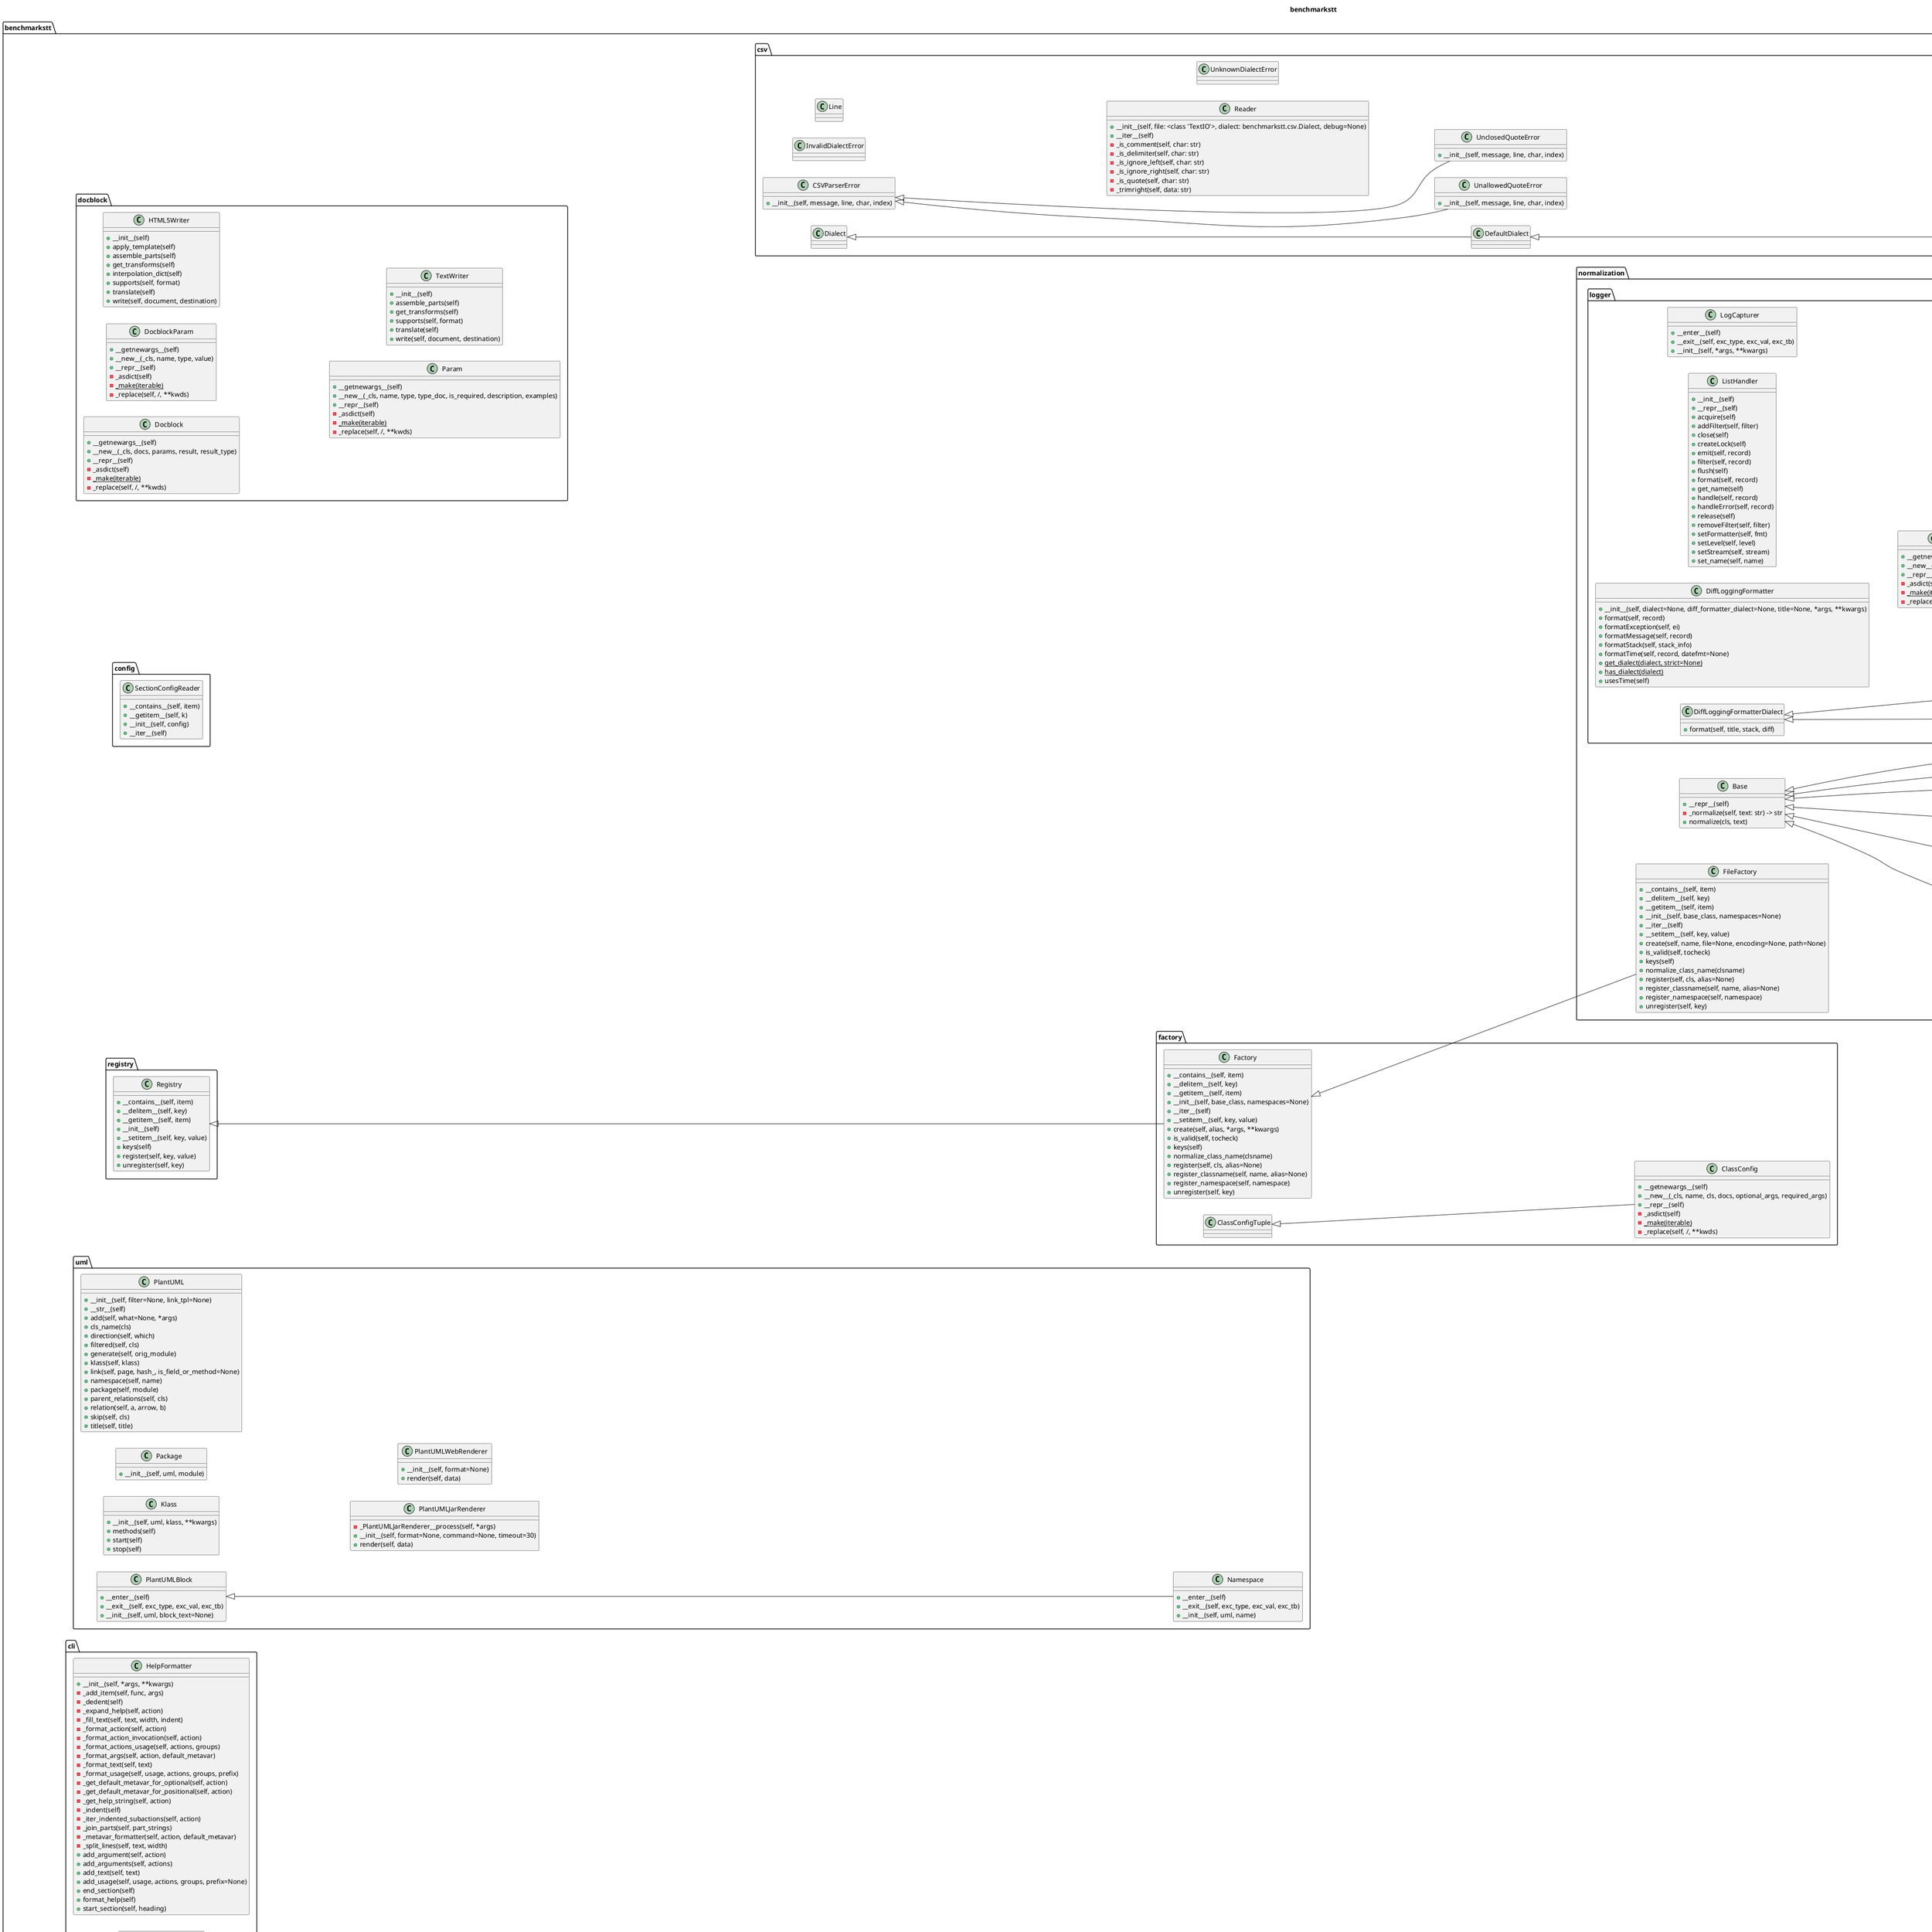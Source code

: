 @startuml

left to right direction
title benchmarkstt

package benchmarkstt.docblock {

	class benchmarkstt.docblock.Docblock [[https://benchmarkstt.readthedocs.io/en/latest/modules/benchmarkstt.docblock.html#benchmarkstt.docblock.Docblock]] {
		+__getnewargs__(self)
		+__new__(_cls, docs, params, result, result_type)
		+__repr__(self)
		-_asdict(self)
		{static} -_make(iterable)
		-_replace(self, /, **kwds)
	}


	class benchmarkstt.docblock.DocblockParam [[https://benchmarkstt.readthedocs.io/en/latest/modules/benchmarkstt.docblock.html#benchmarkstt.docblock.DocblockParam]] {
		+__getnewargs__(self)
		+__new__(_cls, name, type, value)
		+__repr__(self)
		-_asdict(self)
		{static} -_make(iterable)
		-_replace(self, /, **kwds)
	}


	class benchmarkstt.docblock.HTML5Writer [[https://benchmarkstt.readthedocs.io/en/latest/modules/benchmarkstt.docblock.html#benchmarkstt.docblock.HTML5Writer]] {
		+__init__(self)
		+apply_template(self)
		+assemble_parts(self)
		+get_transforms(self)
		+interpolation_dict(self)
		+supports(self, format)
		+translate(self)
		+write(self, document, destination)
	}


	class benchmarkstt.docblock.Param [[https://benchmarkstt.readthedocs.io/en/latest/modules/benchmarkstt.docblock.html#benchmarkstt.docblock.Param]] {
		+__getnewargs__(self)
		+__new__(_cls, name, type, type_doc, is_required, description, examples)
		+__repr__(self)
		-_asdict(self)
		{static} -_make(iterable)
		-_replace(self, /, **kwds)
	}


	class benchmarkstt.docblock.TextWriter [[https://benchmarkstt.readthedocs.io/en/latest/modules/benchmarkstt.docblock.html#benchmarkstt.docblock.TextWriter]] {
		+__init__(self)
		+assemble_parts(self)
		+get_transforms(self)
		+supports(self, format)
		+translate(self)
		+write(self, document, destination)
	}

}

package benchmarkstt.config {

	class benchmarkstt.config.SectionConfigReader [[https://benchmarkstt.readthedocs.io/en/latest/modules/benchmarkstt.config.html#benchmarkstt.config.SectionConfigReader]] {
		+__contains__(self, item)
		+__getitem__(self, k)
		+__init__(self, config)
		+__iter__(self)
	}

}

package benchmarkstt.registry {

	class benchmarkstt.registry.Registry [[https://benchmarkstt.readthedocs.io/en/latest/modules/benchmarkstt.registry.html#benchmarkstt.registry.Registry]] {
		+__contains__(self, item)
		+__delitem__(self, key)
		+__getitem__(self, item)
		+__init__(self)
		+__setitem__(self, key, value)
		+keys(self)
		+register(self, key, value)
		+unregister(self, key)
	}

}

package benchmarkstt {




}

package benchmarkstt.uml {

	class benchmarkstt.uml.Klass [[https://benchmarkstt.readthedocs.io/en/latest/modules/benchmarkstt.uml.html#benchmarkstt.uml.Klass]] {
		+__init__(self, uml, klass, **kwargs)
		+methods(self)
		+start(self)
		+stop(self)
	}


	class benchmarkstt.uml.Namespace [[https://benchmarkstt.readthedocs.io/en/latest/modules/benchmarkstt.uml.html#benchmarkstt.uml.Namespace]] {
		+__enter__(self)
		+__exit__(self, exc_type, exc_val, exc_tb)
		+__init__(self, uml, name)
	}


	class benchmarkstt.uml.Package [[https://benchmarkstt.readthedocs.io/en/latest/modules/benchmarkstt.uml.html#benchmarkstt.uml.Package]] {
		+__init__(self, uml, module)
	}



	class benchmarkstt.uml.PlantUML [[https://benchmarkstt.readthedocs.io/en/latest/modules/benchmarkstt.uml.html#benchmarkstt.uml.PlantUML]] {
		+__init__(self, filter=None, link_tpl=None)
		+__str__(self)
		+add(self, what=None, *args)
		+cls_name(cls)
		+direction(self, which)
		+filtered(self, cls)
		+generate(self, orig_module)
		+klass(self, klass)
		+link(self, page, hash_, is_field_or_method=None)
		+namespace(self, name)
		+package(self, module)
		+parent_relations(self, cls)
		+relation(self, a, arrow, b)
		+skip(self, cls)
		+title(self, title)
	}


	class benchmarkstt.uml.PlantUMLBlock [[https://benchmarkstt.readthedocs.io/en/latest/modules/benchmarkstt.uml.html#benchmarkstt.uml.PlantUMLBlock]] {
		+__enter__(self)
		+__exit__(self, exc_type, exc_val, exc_tb)
		+__init__(self, uml, block_text=None)
	}


	class benchmarkstt.uml.PlantUMLJarRenderer [[https://benchmarkstt.readthedocs.io/en/latest/modules/benchmarkstt.uml.html#benchmarkstt.uml.PlantUMLJarRenderer]] {
		-_PlantUMLJarRenderer__process(self, *args)
		+__init__(self, format=None, command=None, timeout=30)
		+render(self, data)
	}


	class benchmarkstt.uml.PlantUMLWebRenderer [[https://benchmarkstt.readthedocs.io/en/latest/modules/benchmarkstt.uml.html#benchmarkstt.uml.PlantUMLWebRenderer]] {
		+__init__(self, format=None)
		+render(self, data)
	}


}

package benchmarkstt {




}

package benchmarkstt.factory {

	class benchmarkstt.factory.ClassConfig [[https://benchmarkstt.readthedocs.io/en/latest/modules/benchmarkstt.factory.html#benchmarkstt.factory.ClassConfig]] {
		+__getnewargs__(self)
		+__new__(_cls, name, cls, docs, optional_args, required_args)
		+__repr__(self)
		-_asdict(self)
		{static} -_make(iterable)
		-_replace(self, /, **kwds)
	}


	class benchmarkstt.factory.Factory [[https://benchmarkstt.readthedocs.io/en/latest/modules/benchmarkstt.factory.html#benchmarkstt.factory.Factory]] {
		+__contains__(self, item)
		+__delitem__(self, key)
		+__getitem__(self, item)
		+__init__(self, base_class, namespaces=None)
		+__iter__(self)
		+__setitem__(self, key, value)
		+create(self, alias, *args, **kwargs)
		+is_valid(self, tocheck)
		+keys(self)
		+normalize_class_name(clsname)
		+register(self, cls, alias=None)
		+register_classname(self, name, alias=None)
		+register_namespace(self, namespace)
		+unregister(self, key)
	}


}

package benchmarkstt.cli {


	class benchmarkstt.cli.HelpFormatter [[https://benchmarkstt.readthedocs.io/en/latest/modules/benchmarkstt.cli.html#benchmarkstt.cli.HelpFormatter]] {
		+__init__(self, *args, **kwargs)
		-_add_item(self, func, args)
		-_dedent(self)
		-_expand_help(self, action)
		-_fill_text(self, text, width, indent)
		-_format_action(self, action)
		-_format_action_invocation(self, action)
		-_format_actions_usage(self, actions, groups)
		-_format_args(self, action, default_metavar)
		-_format_text(self, text)
		-_format_usage(self, usage, actions, groups, prefix)
		-_get_default_metavar_for_optional(self, action)
		-_get_default_metavar_for_positional(self, action)
		-_get_help_string(self, action)
		-_indent(self)
		-_iter_indented_subactions(self, action)
		-_join_parts(self, part_strings)
		-_metavar_formatter(self, action, default_metavar)
		-_split_lines(self, text, width)
		+add_argument(self, action)
		+add_arguments(self, actions)
		+add_text(self, text)
		+add_usage(self, usage, actions, groups, prefix=None)
		+end_section(self)
		+format_help(self)
		+start_section(self, heading)
	}


	class benchmarkstt.modules.Modules [[https://benchmarkstt.readthedocs.io/en/latest/modules/benchmarkstt.modules.html#benchmarkstt.modules.Modules]] {
		+__getattr__(self, name)
		+__getitem__(self, key)
		+__init__(self, sub_module=None)
		+__iter__(self)
		+keys(self)
	}


	class benchmarkstt.cli._ActionWithArguments [[https://benchmarkstt.readthedocs.io/en/latest/modules/benchmarkstt.cli.html#benchmarkstt.cli._ActionWithArguments]] {
	}


}

package benchmarkstt.csv {

	class benchmarkstt.csv.CSVParserError [[https://benchmarkstt.readthedocs.io/en/latest/modules/benchmarkstt.csv.html#benchmarkstt.csv.CSVParserError]] {
		+__init__(self, message, line, char, index)
	}


	class benchmarkstt.csv.DefaultDialect [[https://benchmarkstt.readthedocs.io/en/latest/modules/benchmarkstt.csv.html#benchmarkstt.csv.DefaultDialect]] {
	}



	class benchmarkstt.csv.Dialect [[https://benchmarkstt.readthedocs.io/en/latest/modules/benchmarkstt.csv.html#benchmarkstt.csv.Dialect]] {
	}



	class benchmarkstt.csv.InvalidDialectError [[https://benchmarkstt.readthedocs.io/en/latest/modules/benchmarkstt.csv.html#benchmarkstt.csv.InvalidDialectError]] {
	}


	class benchmarkstt.csv.Line [[https://benchmarkstt.readthedocs.io/en/latest/modules/benchmarkstt.csv.html#benchmarkstt.csv.Line]] {
	}


	class benchmarkstt.csv.Reader [[https://benchmarkstt.readthedocs.io/en/latest/modules/benchmarkstt.csv.html#benchmarkstt.csv.Reader]] {
		+__init__(self, file: <class 'TextIO'>, dialect: benchmarkstt.csv.Dialect, debug=None)
		+__iter__(self)
		-_is_comment(self, char: str)
		-_is_delimiter(self, char: str)
		-_is_ignore_left(self, char: str)
		-_is_ignore_right(self, char: str)
		-_is_quote(self, char: str)
		-_trimright(self, data: str)
	}


	class benchmarkstt.csv.UnallowedQuoteError [[https://benchmarkstt.readthedocs.io/en/latest/modules/benchmarkstt.csv.html#benchmarkstt.csv.UnallowedQuoteError]] {
		+__init__(self, message, line, char, index)
	}


	class benchmarkstt.csv.UnclosedQuoteError [[https://benchmarkstt.readthedocs.io/en/latest/modules/benchmarkstt.csv.html#benchmarkstt.csv.UnclosedQuoteError]] {
		+__init__(self, message, line, char, index)
	}


	class benchmarkstt.csv.UnknownDialectError [[https://benchmarkstt.readthedocs.io/en/latest/modules/benchmarkstt.csv.html#benchmarkstt.csv.UnknownDialectError]] {
	}


	class benchmarkstt.csv.WhitespaceDialect [[https://benchmarkstt.readthedocs.io/en/latest/modules/benchmarkstt.csv.html#benchmarkstt.csv.WhitespaceDialect]] {
	}


}

package benchmarkstt.modules {

	class benchmarkstt.modules.LoadObjectProxy [[https://benchmarkstt.readthedocs.io/en/latest/modules/benchmarkstt.modules.html#benchmarkstt.modules.LoadObjectProxy]] {
		+__getattribute__(self, item)
		+__init__(self, name, *args, **kwargs)
	}



	class benchmarkstt.modules.Proxy [[https://benchmarkstt.readthedocs.io/en/latest/modules/benchmarkstt.modules.html#benchmarkstt.modules.Proxy]] {
		+__getattribute__(self, item)
		+__init__(self, instance)
	}

}

package benchmarkstt.schema {

	class benchmarkstt.schema.Item [[https://benchmarkstt.readthedocs.io/en/latest/modules/benchmarkstt.schema.html#benchmarkstt.schema.Item]] {
		+__contains__(self, key)
		+__eq__(self, other)
		+__getitem__(self, k)
		+__init__(self, *args, **kwargs)
		+__iter__(self)
		+__len__(self) -> int
		+__ne__(self, other)
		+__repr__(self)
		{static} +__subclasshook__(C)
		-_asdict(self)
		+get(self, key, default=None)
		+items(self)
		+json(self, **kwargs)
		+keys(self)
		+values(self)
	}


	class benchmarkstt.schema.JSONDecoder [[https://benchmarkstt.readthedocs.io/en/latest/modules/benchmarkstt.schema.html#benchmarkstt.schema.JSONDecoder]] {
		+__init__(self, *args, **kwargs)
		+decode(self, *args, **kwargs)
		+object_hook(obj)
		+raw_decode(self, s, idx=0)
	}


	class benchmarkstt.schema.JSONEncoder [[https://benchmarkstt.readthedocs.io/en/latest/modules/benchmarkstt.schema.html#benchmarkstt.schema.JSONEncoder]] {
		+__init__(self, *, skipkeys=False, ensure_ascii=True, check_circular=True, allow_nan=True, sort_keys=False, indent=None, separators=None, default=None)
		+default(self, o)
		+encode(self, obj)
		+iterencode(self, o, _one_shot=False)
	}



	class benchmarkstt.schema.Meta [[https://benchmarkstt.readthedocs.io/en/latest/modules/benchmarkstt.schema.html#benchmarkstt.schema.Meta]] {
	}


	class benchmarkstt.schema.Schema [[https://benchmarkstt.readthedocs.io/en/latest/modules/benchmarkstt.schema.html#benchmarkstt.schema.Schema]] {
		-_Schema__dump(self, *args, **kwargs)
		-_Schema__dumps(self, *args, **kwargs)
		+__eq__(self, other)
		+__getitem__(self, item)
		+__init__(self, data=None)
		+__iter__(self)
		+__len__(self)
		+__ne__(self, other)
		+__repr__(self)
		-_aslist(self)
		+append(self, obj: Union[benchmarkstt.schema.Item, dict])
		+dump(cls, *args, **kwargs)
		+dumps(cls, *args, **kwargs)
		+extend(self, iterable)
		+json(self, **kwargs)
		+load(*args, **kwargs)
		+loads(*args, **kwargs)
	}


	class benchmarkstt.schema.SchemaError [[https://benchmarkstt.readthedocs.io/en/latest/modules/benchmarkstt.schema.html#benchmarkstt.schema.SchemaError]] {
	}


	class benchmarkstt.schema.SchemaInvalidItemError [[https://benchmarkstt.readthedocs.io/en/latest/modules/benchmarkstt.schema.html#benchmarkstt.schema.SchemaInvalidItemError]] {
	}


	class benchmarkstt.schema.SchemaJSONError [[https://benchmarkstt.readthedocs.io/en/latest/modules/benchmarkstt.schema.html#benchmarkstt.schema.SchemaJSONError]] {
	}


}

package benchmarkstt.decorators {

}

package benchmarkstt.benchmark {
}

package benchmarkstt.benchmark {
}

package benchmarkstt.benchmark {
}

package benchmarkstt.metrics {

	class benchmarkstt.metrics.Base [[https://benchmarkstt.readthedocs.io/en/latest/modules/benchmarkstt.metrics.html#benchmarkstt.metrics.Base]] {
		+compare(self, ref: benchmarkstt.schema.Schema, hyp: benchmarkstt.schema.Schema)
	}



}

package benchmarkstt.metrics {



}

package benchmarkstt.metrics {



}

package benchmarkstt.metrics.core {


	class benchmarkstt.metrics.core.DiffCounts [[https://benchmarkstt.readthedocs.io/en/latest/modules/benchmarkstt.metrics.core.html#benchmarkstt.metrics.core.DiffCounts]] {
		+__init__(self, differ_class=None)
		+compare(self, ref: benchmarkstt.schema.Schema, hyp: benchmarkstt.schema.Schema)
	}


	class benchmarkstt.metrics.core.OpcodeCounts [[https://benchmarkstt.readthedocs.io/en/latest/modules/benchmarkstt.metrics.core.html#benchmarkstt.metrics.core.OpcodeCounts]] {
		+__getnewargs__(self)
		+__new__(_cls, equal, replace, insert, delete)
		+__repr__(self)
		-_asdict(self)
		{static} -_make(iterable)
		-_replace(self, /, **kwds)
	}


	class benchmarkstt.diff.core.RatcliffObershelp [[https://benchmarkstt.readthedocs.io/en/latest/modules/benchmarkstt.diff.core.html#benchmarkstt.diff.core.RatcliffObershelp]] {
		-_SequenceMatcher__chain_b(self)
		+__init__(self, a, b, *args, **kwargs)
		+find_longest_match(self, alo, ahi, blo, bhi)
		+get_grouped_opcodes(self, n=3)
		+get_matching_blocks(self)
		+get_opcodes(self)
		+quick_ratio(self)
		+ratio(self)
		+real_quick_ratio(self)
		+set_seq1(self, a)
		+set_seq2(self, b)
		+set_seqs(self, a, b)
	}



	class benchmarkstt.metrics.core.WER [[https://benchmarkstt.readthedocs.io/en/latest/modules/benchmarkstt.metrics.core.html#benchmarkstt.metrics.core.WER]] {
		+__init__(self, mode=None, differ_class=None)
		+compare(self, ref: benchmarkstt.schema.Schema, hyp: benchmarkstt.schema.Schema)
	}


	class benchmarkstt.metrics.core.WordDiffs [[https://benchmarkstt.readthedocs.io/en/latest/modules/benchmarkstt.metrics.core.html#benchmarkstt.metrics.core.WordDiffs]] {
		+__init__(self, dialect=None, differ_class=None)
		+compare(self, ref: benchmarkstt.schema.Schema, hyp: benchmarkstt.schema.Schema)
	}

}

package benchmarkstt.normalization {

	class benchmarkstt.normalization.Base [[https://benchmarkstt.readthedocs.io/en/latest/modules/benchmarkstt.normalization.html#benchmarkstt.normalization.Base]] {
		+__repr__(self)
		-_normalize(self, text: str) -> str
		+normalize(cls, text)
	}


	class benchmarkstt.normalization.BaseWithFileSupport [[https://benchmarkstt.readthedocs.io/en/latest/modules/benchmarkstt.normalization.html#benchmarkstt.normalization.BaseWithFileSupport]] {
		+__repr__(self)
		-_normalize(self, text: str) -> str
		+normalize(cls, text)
	}



	class benchmarkstt.normalization.File [[https://benchmarkstt.readthedocs.io/en/latest/modules/benchmarkstt.normalization.html#benchmarkstt.normalization.File]] {
		+__init__(self, normalizer, file, encoding=None, path=None)
		+__repr__(self)
		-_normalize(self, text: str) -> str
		+normalize(cls, text)
	}


	class benchmarkstt.normalization.FileFactory [[https://benchmarkstt.readthedocs.io/en/latest/modules/benchmarkstt.normalization.html#benchmarkstt.normalization.FileFactory]] {
		+__contains__(self, item)
		+__delitem__(self, key)
		+__getitem__(self, item)
		+__init__(self, base_class, namespaces=None)
		+__iter__(self)
		+__setitem__(self, key, value)
		+create(self, name, file=None, encoding=None, path=None)
		+is_valid(self, tocheck)
		+keys(self)
		+normalize_class_name(clsname)
		+register(self, cls, alias=None)
		+register_classname(self, name, alias=None)
		+register_namespace(self, namespace)
		+unregister(self, key)
	}


	class benchmarkstt.normalization.NormalizationComposite [[https://benchmarkstt.readthedocs.io/en/latest/modules/benchmarkstt.normalization.html#benchmarkstt.normalization.NormalizationComposite]] {
		+__init__(self, title=None)
		+__repr__(self)
		-_normalize(self, text: str) -> str
		+add(self, normalizer)
		+normalize(cls, text)
	}

}

package benchmarkstt.normalization {






}

package benchmarkstt.normalization {






}

package benchmarkstt.normalization.core {

	class benchmarkstt.normalization.core.Config [[https://benchmarkstt.readthedocs.io/en/latest/modules/benchmarkstt.normalization.core.html#benchmarkstt.normalization.core.Config]] {
		+__init__(self, file, section=None, encoding=None)
		+__repr__(self)
		-_normalize(self, text: str) -> str
		{static} +default_section(section)
		+normalize(cls, text)
		{static} +refresh_docstring()
	}


	class benchmarkstt.normalization.core.ConfigSectionNotFoundError [[https://benchmarkstt.readthedocs.io/en/latest/modules/benchmarkstt.normalization.core.html#benchmarkstt.normalization.core.ConfigSectionNotFoundError]] {
	}


	class benchmarkstt.normalization.core.Lowercase [[https://benchmarkstt.readthedocs.io/en/latest/modules/benchmarkstt.normalization.core.html#benchmarkstt.normalization.core.Lowercase]] {
		+__repr__(self)
		-_normalize(self, text: str) -> str
		+normalize(cls, text)
	}


	class benchmarkstt.normalization.core.Regex [[https://benchmarkstt.readthedocs.io/en/latest/modules/benchmarkstt.normalization.core.html#benchmarkstt.normalization.core.Regex]] {
		+__init__(self, search: str, replace: str)
		+__repr__(self)
		-_normalize(self, text: str) -> str
		+normalize(cls, text)
	}


	class benchmarkstt.normalization.core.Replace [[https://benchmarkstt.readthedocs.io/en/latest/modules/benchmarkstt.normalization.core.html#benchmarkstt.normalization.core.Replace]] {
		+__init__(self, search: str, replace: str)
		+__repr__(self)
		-_normalize(self, text: str) -> str
		+normalize(cls, text)
	}


	class benchmarkstt.normalization.core.ReplaceWords [[https://benchmarkstt.readthedocs.io/en/latest/modules/benchmarkstt.normalization.core.html#benchmarkstt.normalization.core.ReplaceWords]] {
		+__init__(self, search: str, replace: str)
		+__repr__(self)
		-_normalize(self, text: str) -> str
		-_replacement_callback(self, matches)
		+normalize(cls, text)
	}


	class benchmarkstt.normalization.core.Unidecode [[https://benchmarkstt.readthedocs.io/en/latest/modules/benchmarkstt.normalization.core.html#benchmarkstt.normalization.core.Unidecode]] {
		+__repr__(self)
		-_normalize(self, text: str) -> str
		+normalize(cls, text)
	}

}

package benchmarkstt.normalization.logger {

	class benchmarkstt.diff.formatter.DiffFormatter [[https://benchmarkstt.readthedocs.io/en/latest/modules/benchmarkstt.diff.formatter.html#benchmarkstt.diff.formatter.DiffFormatter]] {
		+__init__(self, dialect=None, *args, **kwargs)
		+diff(self, a, b, opcodes=None, preprocessor=None)
		{static} +has_dialect(dialect)
	}


	class benchmarkstt.normalization.logger.DiffLoggingDictFormatterDialect [[https://benchmarkstt.readthedocs.io/en/latest/modules/benchmarkstt.normalization.logger.html#benchmarkstt.normalization.logger.DiffLoggingDictFormatterDialect]] {
		+format(self, title, stack, diff)
	}


	class benchmarkstt.normalization.logger.DiffLoggingFormatter [[https://benchmarkstt.readthedocs.io/en/latest/modules/benchmarkstt.normalization.logger.html#benchmarkstt.normalization.logger.DiffLoggingFormatter]] {
		+__init__(self, dialect=None, diff_formatter_dialect=None, title=None, *args, **kwargs)
		+format(self, record)
		+formatException(self, ei)
		+formatMessage(self, record)
		+formatStack(self, stack_info)
		+formatTime(self, record, datefmt=None)
		{static} +get_dialect(dialect, strict=None)
		{static} +has_dialect(dialect)
		+usesTime(self)
	}


	class benchmarkstt.normalization.logger.DiffLoggingFormatterDialect [[https://benchmarkstt.readthedocs.io/en/latest/modules/benchmarkstt.normalization.logger.html#benchmarkstt.normalization.logger.DiffLoggingFormatterDialect]] {
		+format(self, title, stack, diff)
	}


	class benchmarkstt.normalization.logger.DiffLoggingTextFormatterDialect [[https://benchmarkstt.readthedocs.io/en/latest/modules/benchmarkstt.normalization.logger.html#benchmarkstt.normalization.logger.DiffLoggingTextFormatterDialect]] {
		+format(self, title, stack, diff)
	}


	class benchmarkstt.normalization.logger.ListHandler [[https://benchmarkstt.readthedocs.io/en/latest/modules/benchmarkstt.normalization.logger.html#benchmarkstt.normalization.logger.ListHandler]] {
		+__init__(self)
		+__repr__(self)
		+acquire(self)
		+addFilter(self, filter)
		+close(self)
		+createLock(self)
		+emit(self, record)
		+filter(self, record)
		+flush(self)
		+format(self, record)
		+get_name(self)
		+handle(self, record)
		+handleError(self, record)
		+release(self)
		+removeFilter(self, filter)
		+setFormatter(self, fmt)
		+setLevel(self, level)
		+setStream(self, stream)
		+set_name(self, name)
	}


	class benchmarkstt.normalization.logger.LogCapturer [[https://benchmarkstt.readthedocs.io/en/latest/modules/benchmarkstt.normalization.logger.html#benchmarkstt.normalization.logger.LogCapturer]] {
		+__enter__(self)
		+__exit__(self, exc_type, exc_val, exc_tb)
		+__init__(self, *args, **kwargs)
	}


	class benchmarkstt.normalization.logger.Logger [[https://benchmarkstt.readthedocs.io/en/latest/modules/benchmarkstt.normalization.logger.html#benchmarkstt.normalization.logger.Logger]] {
	}


	class benchmarkstt.normalization.logger.NormalizedLogItem [[https://benchmarkstt.readthedocs.io/en/latest/modules/benchmarkstt.normalization.logger.html#benchmarkstt.normalization.logger.NormalizedLogItem]] {
		+__getnewargs__(self)
		+__new__(_cls, stack, original, normalized)
		+__repr__(self)
		-_asdict(self)
		{static} -_make(iterable)
		-_replace(self, /, **kwds)
	}


}

package benchmarkstt.input {

	class benchmarkstt.input.Base [[https://benchmarkstt.readthedocs.io/en/latest/modules/benchmarkstt.input.html#benchmarkstt.input.Base]] {
		+__iter__(self)
	}


}

package benchmarkstt.input.core {

	class benchmarkstt.input.core.File [[https://benchmarkstt.readthedocs.io/en/latest/modules/benchmarkstt.input.core.html#benchmarkstt.input.core.File]] {
		+__init__(self, file, input_type=None, normalizer=None)
		+__iter__(self)
		{static} +available_types()
	}


	class benchmarkstt.input.core.PlainText [[https://benchmarkstt.readthedocs.io/en/latest/modules/benchmarkstt.input.core.html#benchmarkstt.input.core.PlainText]] {
		+__init__(self, text, segmenter=None, normalizer=None)
		+__iter__(self)
	}

}

package benchmarkstt.segmentation {

	class benchmarkstt.segmentation.Base [[https://benchmarkstt.readthedocs.io/en/latest/modules/benchmarkstt.segmentation.html#benchmarkstt.segmentation.Base]] {
		+__iter__(self)
	}


}

package benchmarkstt.segmentation.core {



	class benchmarkstt.segmentation.core.Simple [[https://benchmarkstt.readthedocs.io/en/latest/modules/benchmarkstt.segmentation.core.html#benchmarkstt.segmentation.core.Simple]] {
		+__init__(self, text: str, pattern='[\\n\\t\\s]+', normalizer=None)
		+__iter__(self)
	}

}

package benchmarkstt.output {

	class benchmarkstt.output.Base [[https://benchmarkstt.readthedocs.io/en/latest/modules/benchmarkstt.output.html#benchmarkstt.output.Base]] {
		+__enter__(self)
		+__exit__(self, exc_type, exc_val, exc_tb)
		+result(self, title, result)
	}


}

package benchmarkstt.output.core {

	class benchmarkstt.output.core.Json [[https://benchmarkstt.readthedocs.io/en/latest/modules/benchmarkstt.output.core.html#benchmarkstt.output.core.Json]] {
		+__enter__(self)
		+__exit__(self, exc_type, exc_val, exc_tb)
		+__init__(self)
		+result(self, title, result)
	}


	class benchmarkstt.output.core.MarkDown [[https://benchmarkstt.readthedocs.io/en/latest/modules/benchmarkstt.output.core.html#benchmarkstt.output.core.MarkDown]] {
		+__enter__(self)
		+__exit__(self, exc_type, exc_val, exc_tb)
		+print(self, result)
		+result(self, title, result)
	}



	class benchmarkstt.output.core.ReStructuredText [[https://benchmarkstt.readthedocs.io/en/latest/modules/benchmarkstt.output.core.html#benchmarkstt.output.core.ReStructuredText]] {
		+__enter__(self)
		+__exit__(self, exc_type, exc_val, exc_tb)
		+print(self, result)
		+result(self, title, result)
	}



	class benchmarkstt.output.core.SimpleTextBase [[https://benchmarkstt.readthedocs.io/en/latest/modules/benchmarkstt.output.core.html#benchmarkstt.output.core.SimpleTextBase]] {
		+__enter__(self)
		+__exit__(self, exc_type, exc_val, exc_tb)
		+print(self, result)
		+result(self, title, result)
	}

}

package benchmarkstt.diff.formatter {

	class benchmarkstt.diff.formatter.CLIDiffDialect [[https://benchmarkstt.readthedocs.io/en/latest/modules/benchmarkstt.diff.formatter.html#benchmarkstt.diff.formatter.CLIDiffDialect]] {
		+__enter__(self)
		+__exit__(self, exc_type, exc_val, exc_tb)
		+__init__(self, show_color_key=None)
		+output(self)
		+preprocessor(txt)
	}


	class benchmarkstt.diff.formatter.Dialect [[https://benchmarkstt.readthedocs.io/en/latest/modules/benchmarkstt.diff.formatter.html#benchmarkstt.diff.formatter.Dialect]] {
		+__enter__(self)
		+__exit__(self, exc_type, exc_val, exc_tb)
		+__init__(self)
		+output(self)
	}



	class benchmarkstt.diff.formatter.HTMLDiffDialect [[https://benchmarkstt.readthedocs.io/en/latest/modules/benchmarkstt.diff.formatter.html#benchmarkstt.diff.formatter.HTMLDiffDialect]] {
		+__enter__(self)
		+__exit__(self, exc_type, exc_val, exc_tb)
		+__init__(self)
		+output(self)
		+preprocessor(txt)
	}


	class benchmarkstt.diff.formatter.JSONDiffDialect [[https://benchmarkstt.readthedocs.io/en/latest/modules/benchmarkstt.diff.formatter.html#benchmarkstt.diff.formatter.JSONDiffDialect]] {
		+__enter__(self)
		+__exit__(self, exc_type, exc_val, exc_tb)
		+__init__(self)
		-_format(self, kind, txt, txt2=None)
		+delete_format(self, txt)
		+equal_format(self, txt)
		+insert_format(self, txt)
		+output(self)
		+preprocessor(txt)
		+replace_format(self, a, b)
	}


	class benchmarkstt.diff.formatter.ListDialect [[https://benchmarkstt.readthedocs.io/en/latest/modules/benchmarkstt.diff.formatter.html#benchmarkstt.diff.formatter.ListDialect]] {
		+__enter__(self)
		+__exit__(self, exc_type, exc_val, exc_tb)
		+__init__(self)
		-_format(self, kind, txt, txt2=None)
		+delete_format(self, txt)
		+equal_format(self, txt)
		+insert_format(self, txt)
		+output(self)
		+preprocessor(txt)
		+replace_format(self, a, b)
	}



	class benchmarkstt.diff.formatter.RestructuredTextDialect [[https://benchmarkstt.readthedocs.io/en/latest/modules/benchmarkstt.diff.formatter.html#benchmarkstt.diff.formatter.RestructuredTextDialect]] {
		+__enter__(self)
		+__exit__(self, exc_type, exc_val, exc_tb)
		+__init__(self, show_color_key=None)
		+output(self)
		+preprocessor(txt)
	}




	class benchmarkstt.diff.formatter.UTF8Dialect [[https://benchmarkstt.readthedocs.io/en/latest/modules/benchmarkstt.diff.formatter.html#benchmarkstt.diff.formatter.UTF8Dialect]] {
		+__enter__(self)
		+__exit__(self, exc_type, exc_val, exc_tb)
		+__init__(self)
		+delete_format(self, txt)
		+insert_format(self, txt)
		+output(self)
		+preprocessor(txt)
	}

}

package benchmarkstt.diff {

	class benchmarkstt.diff.Base [[https://benchmarkstt.readthedocs.io/en/latest/modules/benchmarkstt.diff.html#benchmarkstt.diff.Base]] {
		+__init__(self, a='', b='')
		+get_opcodes(self)
	}


}

package benchmarkstt.diff.core {



}

package benchmarkstt.api {
}

package benchmarkstt.api {
}

package benchmarkstt.api.jsonrpc {

	class benchmarkstt.api.jsonrpc.DefaultMethods [[https://benchmarkstt.readthedocs.io/en/latest/modules/benchmarkstt.api.jsonrpc.html#benchmarkstt.api.jsonrpc.DefaultMethods]] {
		+help(methods)
		+version()
	}


	class benchmarkstt.api.jsonrpc.MagicMethods [[https://benchmarkstt.readthedocs.io/en/latest/modules/benchmarkstt.api.jsonrpc.html#benchmarkstt.api.jsonrpc.MagicMethods]] {
		+__init__(self)
		+is_safe_path(path)
		+load(self, name, module)
		+register(self, name, callback)
		+serve(self, config, callback)
	}




	class benchmarkstt.api.jsonrpc.SecurityError [[https://benchmarkstt.readthedocs.io/en/latest/modules/benchmarkstt.api.jsonrpc.html#benchmarkstt.api.jsonrpc.SecurityError]] {
	}


}

package benchmarkstt.api.gunicorn {
}


benchmarkstt.uml.Namespace --up--|> benchmarkstt.uml.PlantUMLBlock
benchmarkstt.factory.ClassConfig --up--|> benchmarkstt.factory.ClassConfigTuple
benchmarkstt.factory.Factory --up--|> benchmarkstt.registry.Registry
benchmarkstt.csv.DefaultDialect --up--|> benchmarkstt.csv.Dialect
benchmarkstt.csv.UnallowedQuoteError --up--|> benchmarkstt.csv.CSVParserError
benchmarkstt.csv.UnclosedQuoteError --up--|> benchmarkstt.csv.CSVParserError
benchmarkstt.csv.WhitespaceDialect --up--|> benchmarkstt.csv.DefaultDialect
benchmarkstt.modules.LoadObjectProxy --up--|> benchmarkstt.modules.Proxy
benchmarkstt.schema.SchemaInvalidItemError --up--|> benchmarkstt.schema.SchemaError
benchmarkstt.schema.SchemaJSONError --up--|> benchmarkstt.schema.SchemaError
benchmarkstt.metrics.core.DiffCounts --up--|> benchmarkstt.metrics.Base
benchmarkstt.diff.core.RatcliffObershelp --up--|> benchmarkstt.diff.Base
benchmarkstt.metrics.core.WER --up--|> benchmarkstt.metrics.Base
benchmarkstt.metrics.core.WordDiffs --up--|> benchmarkstt.metrics.Base
benchmarkstt.normalization.BaseWithFileSupport --up--|> benchmarkstt.normalization.Base
benchmarkstt.normalization.File --up--|> benchmarkstt.normalization.Base
benchmarkstt.normalization.FileFactory --up--|> benchmarkstt.factory.Factory
benchmarkstt.normalization.NormalizationComposite --up--|> benchmarkstt.normalization.Base
benchmarkstt.normalization.core.Config --up--|> benchmarkstt.normalization.Base
benchmarkstt.normalization.core.Lowercase --up--|> benchmarkstt.normalization.Base
benchmarkstt.normalization.core.Regex --up--|> benchmarkstt.normalization.BaseWithFileSupport
benchmarkstt.normalization.core.Replace --up--|> benchmarkstt.normalization.BaseWithFileSupport
benchmarkstt.normalization.core.ReplaceWords --up--|> benchmarkstt.normalization.BaseWithFileSupport
benchmarkstt.normalization.core.Unidecode --up--|> benchmarkstt.normalization.Base
benchmarkstt.normalization.logger.DiffLoggingDictFormatterDialect --up--|> benchmarkstt.normalization.logger.DiffLoggingFormatterDialect
benchmarkstt.normalization.logger.DiffLoggingTextFormatterDialect --up--|> benchmarkstt.normalization.logger.DiffLoggingFormatterDialect
benchmarkstt.input.core.File --up--|> benchmarkstt.input.Base
benchmarkstt.input.core.PlainText --up--|> benchmarkstt.input.Base
benchmarkstt.segmentation.core.Simple --up--|> benchmarkstt.segmentation.Base
benchmarkstt.output.core.Json --up--|> benchmarkstt.output.Base
benchmarkstt.output.core.MarkDown --up--|> benchmarkstt.output.core.SimpleTextBase
benchmarkstt.output.core.ReStructuredText --up--|> benchmarkstt.output.core.SimpleTextBase
benchmarkstt.output.core.SimpleTextBase --up--|> benchmarkstt.output.Base
benchmarkstt.diff.formatter.CLIDiffDialect --up--|> benchmarkstt.diff.formatter.Dialect
benchmarkstt.diff.formatter.HTMLDiffDialect --up--|> benchmarkstt.diff.formatter.Dialect
benchmarkstt.diff.formatter.JSONDiffDialect --up--|> benchmarkstt.diff.formatter.ListDialect
benchmarkstt.diff.formatter.ListDialect --up--|> benchmarkstt.diff.formatter.Dialect
benchmarkstt.diff.formatter.RestructuredTextDialect --up--|> benchmarkstt.diff.formatter.CLIDiffDialect
benchmarkstt.diff.formatter.UTF8Dialect --up--|> benchmarkstt.diff.formatter.Dialect

@enduml